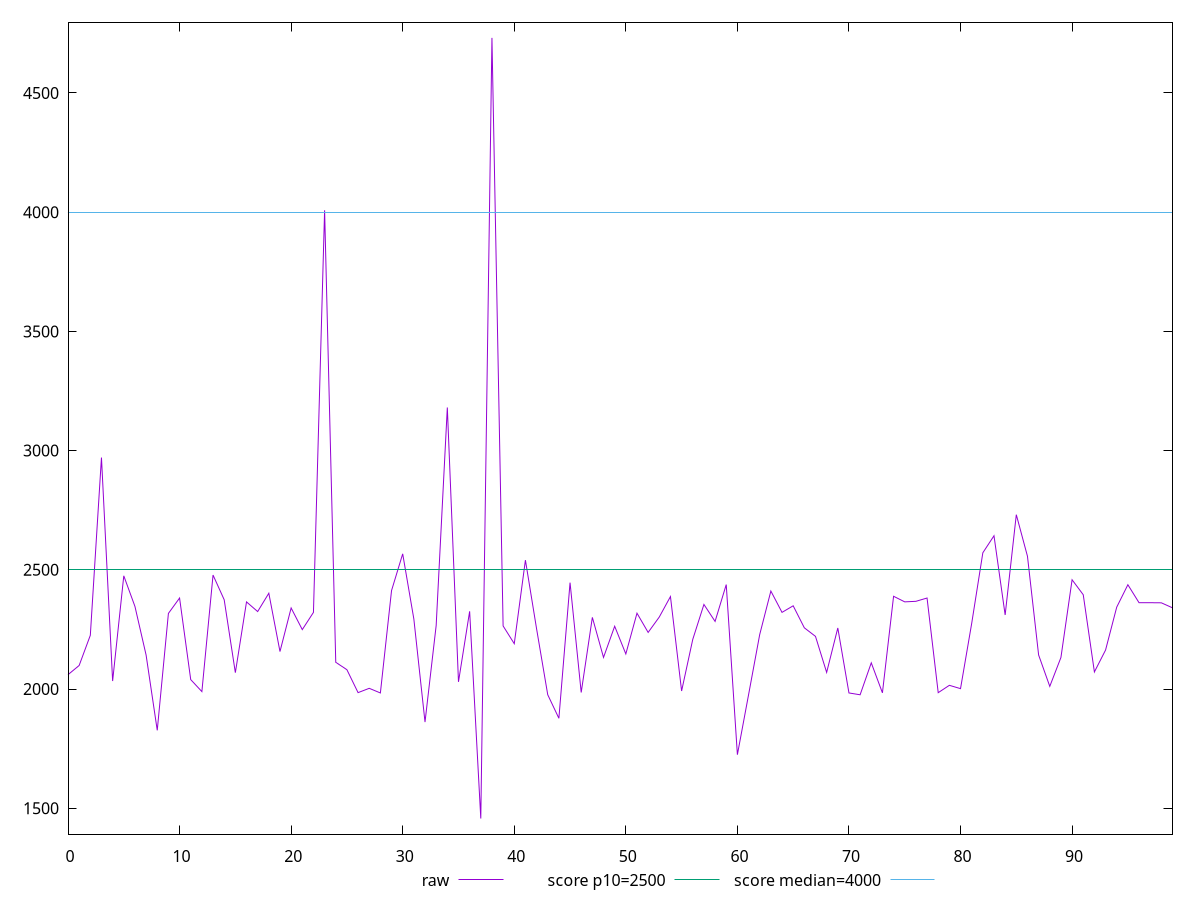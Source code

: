 reset

$raw <<EOF
0 2060.379
1 2099.1580000000004
2 2225.576
3 2970.952
4 2033.7829999999997
5 2474.9982999999997
6 2346.6585000000005
7 2142.8884999999996
8 1827.0700000000002
9 2317.402
10 2381.859
11 2039.8310000000001
12 1989.5919999999996
13 2478.252
14 2374.6935000000003
15 2068.8679999999995
16 2365.641
17 2325.176
18 2402.014
19 2157.488
20 2340.2609
21 2249.4941999999996
22 2321.7111999999997
23 4007.6965
24 2112.3976
25 2081.2445000000002
26 1985.2309999999998
27 2003.319
28 1983.8451000000005
29 2413.155
30 2567.241
31 2293.778
32 1861.8270000000002
33 2266.5499999999997
34 3180.7405000000003
35 2030.3760000000002
36 2326.21645
37 1457.3560000000002
38 4730.5805
39 2264.898
40 2190.3819999999996
41 2540.74945
42 2252.9590499999995
43 1976.4669999999996
44 1877.6339999999996
45 2446.5099
46 1985.938
47 2300.7882
48 2132.824
49 2263.58195
50 2147.44
51 2318.3264999999997
52 2237.71
53 2302.377
54 2388.0778
55 1992.1699999999996
56 2208.547
57 2354.999
58 2283.8295
59 2438.2709999999997
60 1724.993
61 1975.9560000000001
62 2228.7380000000003
63 2411.23395
64 2321.7681999999995
65 2349.346
66 2257.062000000001
67 2221.136
68 2069.9959999999996
69 2256.3255
70 1983.8549
71 1976.201
72 2110.0905
73 1984.386
74 2389.2609999999995
75 2365.828
76 2368.1320499999997
77 2381.948
78 1985.049
79 2015.9009999999996
80 2001.9679999999998
81 2275.264
82 2571.634
83 2643.0205000000005
84 2310.8599999999997
85 2731.399
86 2557.134
87 2143.1179999999995
88 2011.4669999999996
89 2132.634
90 2458.5115
91 2395.678
92 2071.9519999999998
93 2163.7360000000003
94 2343.596
95 2437.6684999999998
96 2362.3427
97 2362.3194
98 2361.8410000000003
99 2340.8360000000002
EOF

set key outside below
set xrange [0:99]
set yrange [1391.8915100000002:4796.04499]
set trange [1391.8915100000002:4796.04499]
set terminal svg size 640, 500 enhanced background rgb 'white'
set output "report/report_00029_2021-02-24T13-36-40.390Z/largest-contentful-paint/samples/music/raw/values.svg"

plot $raw title "raw" with line, \
     2500 title "score p10=2500", \
     4000 title "score median=4000"

reset
